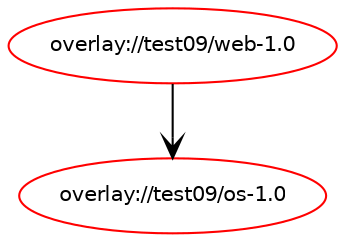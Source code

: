 digraph prolog {

newrank=true;
concentrate=true;
compound=true;
graph [rankdir=TD];#, ranksep=2.5, nodesep=0.2];
edge  [arrowhead=vee];
node  [fontname=Helvetica,fontsize=10];

"overlay://test09/web-1.0" [color=red, href="../test09/web-1.0-depend.svg"];
"overlay://test09/web-1.0" -> "overlay://test09/os-1.0"
"overlay://test09/os-1.0" [color=red, href="../test09/os-1.0-depend.svg"];
}
